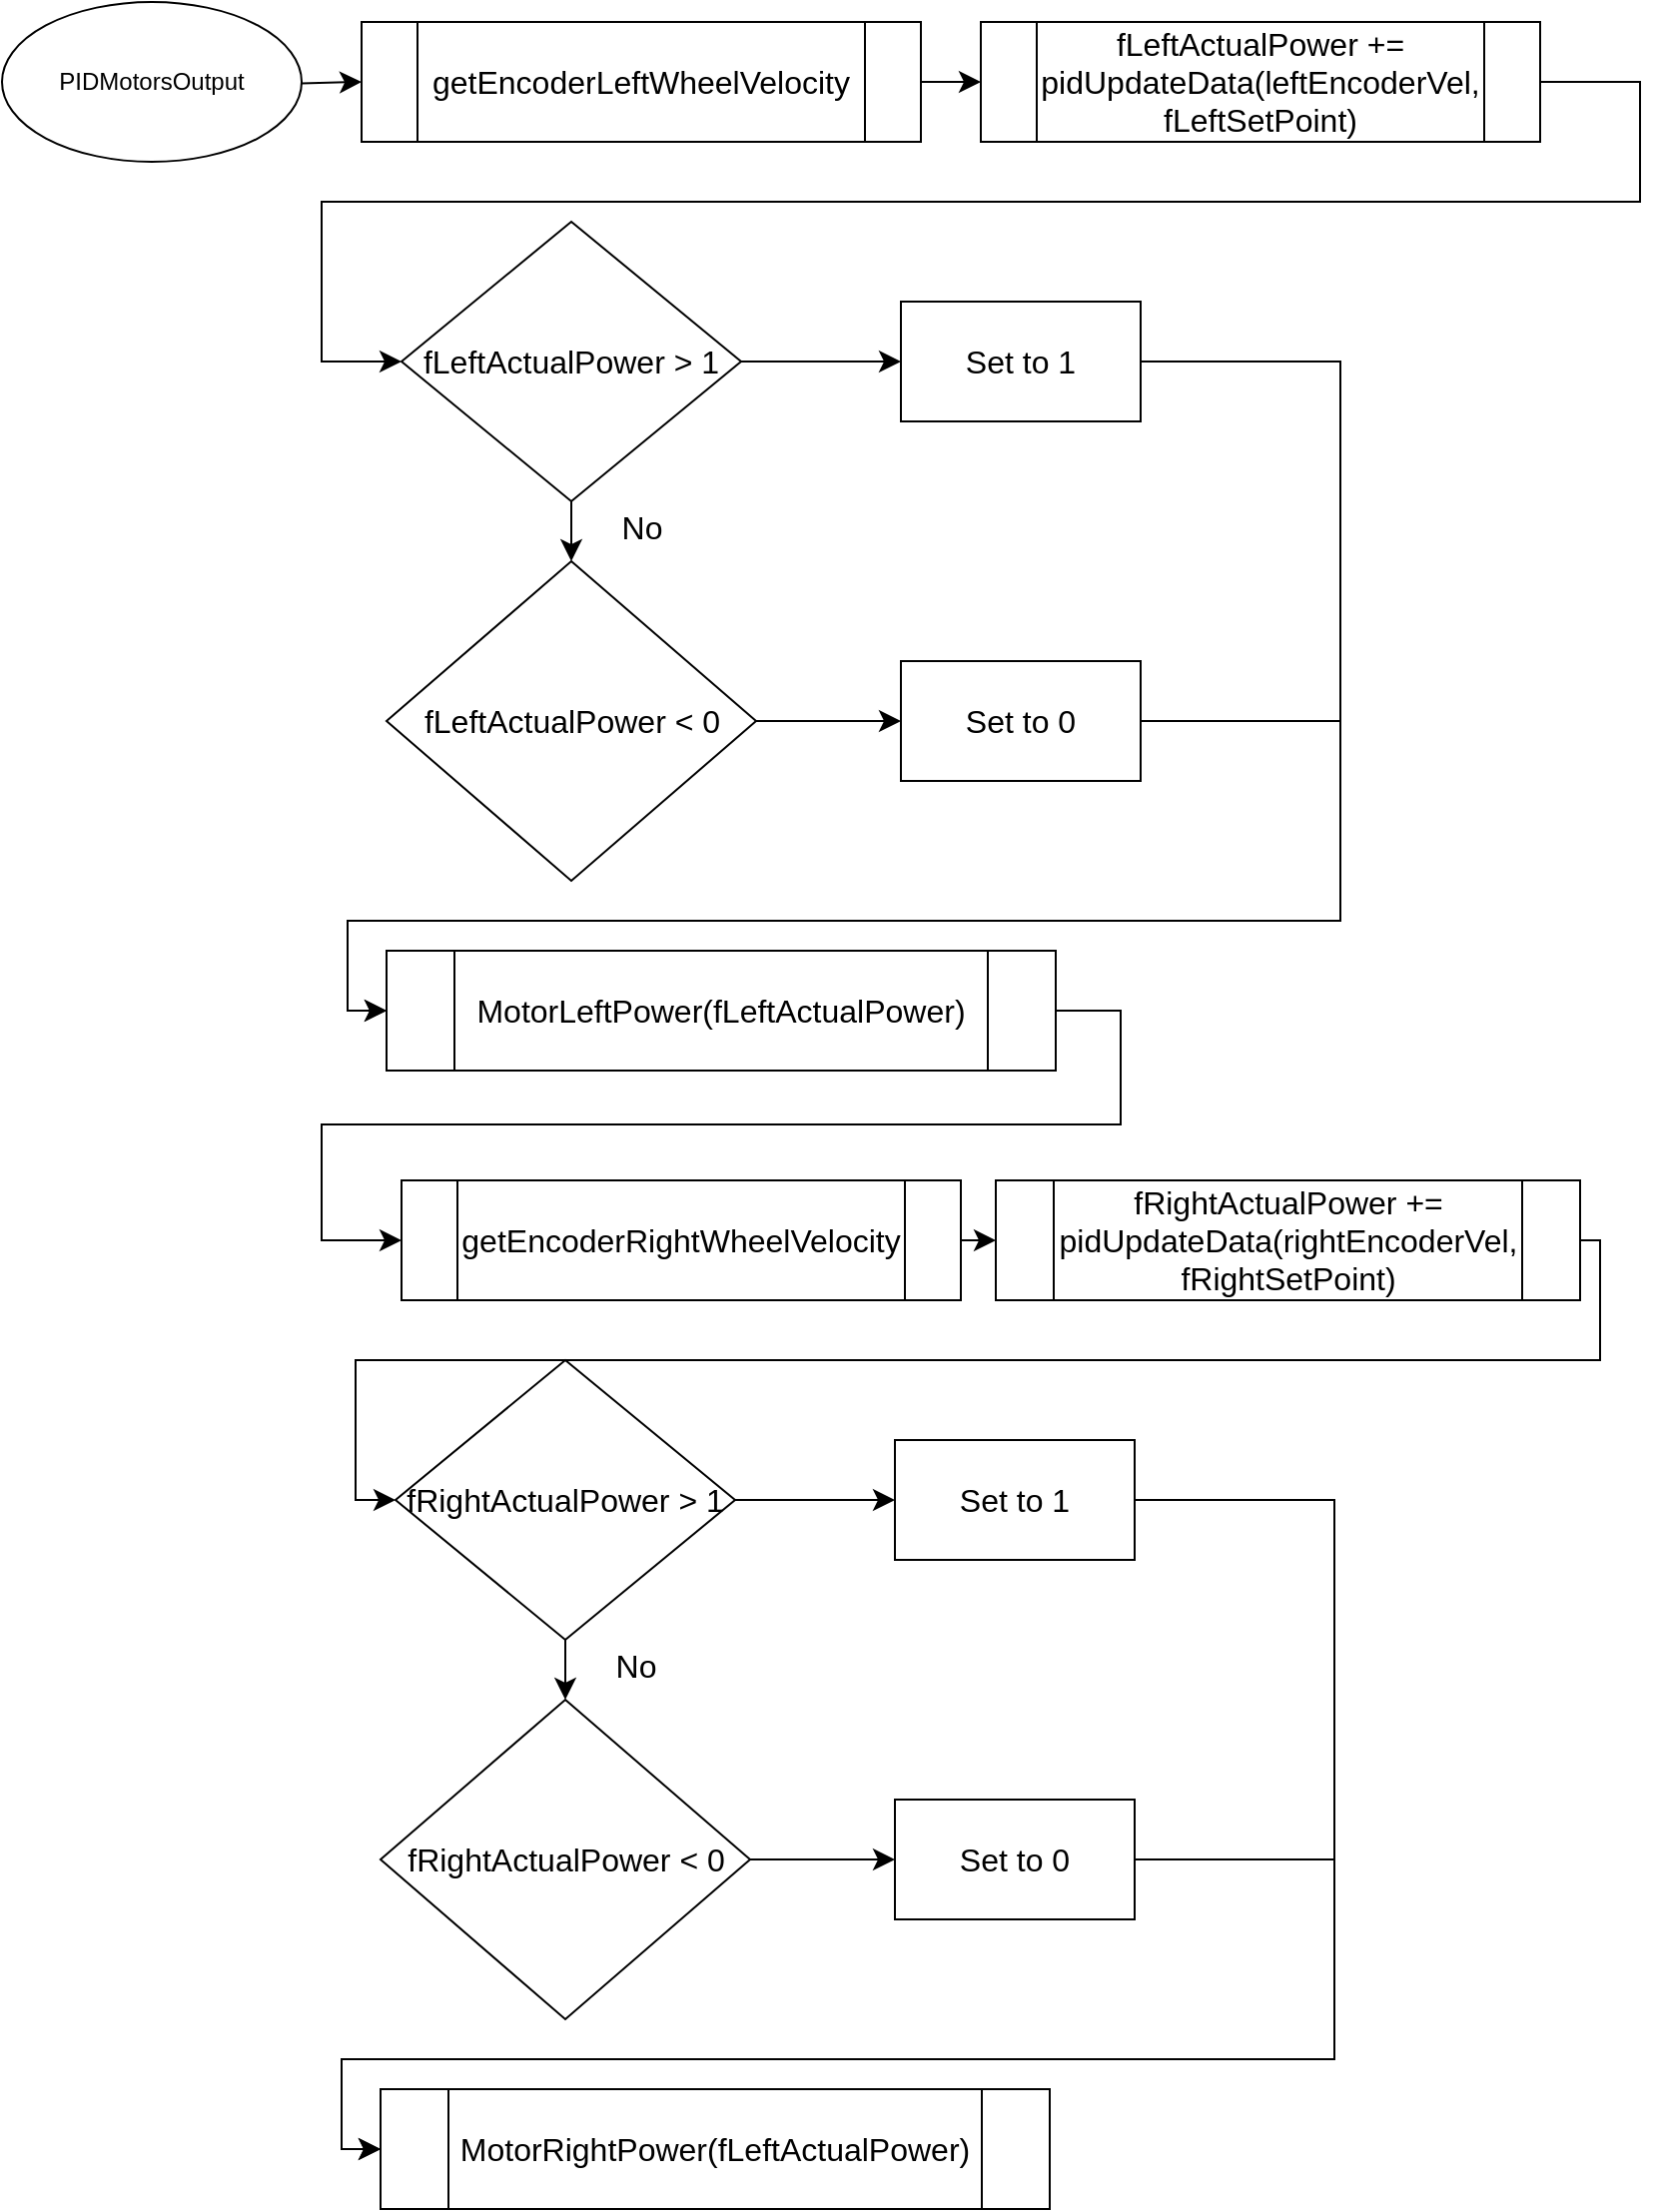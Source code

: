 <mxfile version="22.1.5" type="github">
  <diagram id="C5RBs43oDa-KdzZeNtuy" name="Page-1">
    <mxGraphModel dx="1969" dy="988" grid="1" gridSize="10" guides="1" tooltips="1" connect="1" arrows="1" fold="1" page="1" pageScale="1" pageWidth="827" pageHeight="1169" math="0" shadow="0">
      <root>
        <mxCell id="WIyWlLk6GJQsqaUBKTNV-0" />
        <mxCell id="WIyWlLk6GJQsqaUBKTNV-1" parent="WIyWlLk6GJQsqaUBKTNV-0" />
        <mxCell id="rC1ddEscW5owimFnQYFv-1" style="edgeStyle=none;curved=1;rounded=0;orthogonalLoop=1;jettySize=auto;html=1;entryX=0;entryY=0.5;entryDx=0;entryDy=0;fontSize=12;startSize=8;endSize=8;" edge="1" parent="WIyWlLk6GJQsqaUBKTNV-1" source="E0GmgQP-KoGzZXv8lp-d-9" target="rC1ddEscW5owimFnQYFv-8">
          <mxGeometry relative="1" as="geometry">
            <mxPoint x="250" y="90" as="targetPoint" />
          </mxGeometry>
        </mxCell>
        <mxCell id="E0GmgQP-KoGzZXv8lp-d-9" value="&lt;div&gt;PIDMotorsOutput&lt;/div&gt;" style="ellipse;whiteSpace=wrap;html=1;" parent="WIyWlLk6GJQsqaUBKTNV-1" vertex="1">
          <mxGeometry y="50" width="150" height="80" as="geometry" />
        </mxCell>
        <mxCell id="rC1ddEscW5owimFnQYFv-11" style="edgeStyle=none;curved=1;rounded=0;orthogonalLoop=1;jettySize=auto;html=1;entryX=0;entryY=0.5;entryDx=0;entryDy=0;fontSize=12;startSize=8;endSize=8;" edge="1" parent="WIyWlLk6GJQsqaUBKTNV-1" source="rC1ddEscW5owimFnQYFv-8" target="rC1ddEscW5owimFnQYFv-10">
          <mxGeometry relative="1" as="geometry" />
        </mxCell>
        <mxCell id="rC1ddEscW5owimFnQYFv-8" value="getEncoderLeftWheelVelocity" style="shape=process;whiteSpace=wrap;html=1;backgroundOutline=1;fontSize=16;" vertex="1" parent="WIyWlLk6GJQsqaUBKTNV-1">
          <mxGeometry x="180" y="60" width="280" height="60" as="geometry" />
        </mxCell>
        <mxCell id="rC1ddEscW5owimFnQYFv-20" style="edgeStyle=orthogonalEdgeStyle;rounded=0;orthogonalLoop=1;jettySize=auto;html=1;entryX=0;entryY=0.5;entryDx=0;entryDy=0;fontSize=12;startSize=8;endSize=8;exitX=1;exitY=0.5;exitDx=0;exitDy=0;" edge="1" parent="WIyWlLk6GJQsqaUBKTNV-1" source="rC1ddEscW5owimFnQYFv-10" target="rC1ddEscW5owimFnQYFv-24">
          <mxGeometry relative="1" as="geometry">
            <mxPoint x="180" y="200" as="targetPoint" />
            <Array as="points">
              <mxPoint x="820" y="90" />
              <mxPoint x="820" y="150" />
              <mxPoint x="160" y="150" />
              <mxPoint x="160" y="230" />
            </Array>
          </mxGeometry>
        </mxCell>
        <mxCell id="rC1ddEscW5owimFnQYFv-10" value="fLeftActualPower += pidUpdateData(leftEncoderVel, fLeftSetPoint)" style="shape=process;whiteSpace=wrap;html=1;backgroundOutline=1;fontSize=16;" vertex="1" parent="WIyWlLk6GJQsqaUBKTNV-1">
          <mxGeometry x="490" y="60" width="280" height="60" as="geometry" />
        </mxCell>
        <mxCell id="rC1ddEscW5owimFnQYFv-26" value="" style="edgeStyle=none;curved=1;rounded=0;orthogonalLoop=1;jettySize=auto;html=1;fontSize=12;startSize=8;endSize=8;" edge="1" parent="WIyWlLk6GJQsqaUBKTNV-1" source="rC1ddEscW5owimFnQYFv-24" target="rC1ddEscW5owimFnQYFv-25">
          <mxGeometry relative="1" as="geometry" />
        </mxCell>
        <mxCell id="rC1ddEscW5owimFnQYFv-31" value="" style="edgeStyle=none;curved=1;rounded=0;orthogonalLoop=1;jettySize=auto;html=1;fontSize=12;startSize=8;endSize=8;" edge="1" parent="WIyWlLk6GJQsqaUBKTNV-1" source="rC1ddEscW5owimFnQYFv-24" target="rC1ddEscW5owimFnQYFv-30">
          <mxGeometry relative="1" as="geometry" />
        </mxCell>
        <mxCell id="rC1ddEscW5owimFnQYFv-24" value="fLeftActualPower &amp;gt; 1" style="rhombus;whiteSpace=wrap;html=1;fontSize=16;" vertex="1" parent="WIyWlLk6GJQsqaUBKTNV-1">
          <mxGeometry x="200" y="160" width="170" height="140" as="geometry" />
        </mxCell>
        <mxCell id="rC1ddEscW5owimFnQYFv-40" style="edgeStyle=orthogonalEdgeStyle;rounded=0;orthogonalLoop=1;jettySize=auto;html=1;entryX=0;entryY=0.5;entryDx=0;entryDy=0;fontSize=12;startSize=8;endSize=8;" edge="1" parent="WIyWlLk6GJQsqaUBKTNV-1" source="rC1ddEscW5owimFnQYFv-25" target="rC1ddEscW5owimFnQYFv-39">
          <mxGeometry relative="1" as="geometry">
            <Array as="points">
              <mxPoint x="670" y="230" />
              <mxPoint x="670" y="510" />
              <mxPoint x="173" y="510" />
              <mxPoint x="173" y="555" />
            </Array>
          </mxGeometry>
        </mxCell>
        <mxCell id="rC1ddEscW5owimFnQYFv-25" value="Set to 1" style="whiteSpace=wrap;html=1;fontSize=16;" vertex="1" parent="WIyWlLk6GJQsqaUBKTNV-1">
          <mxGeometry x="450" y="200" width="120" height="60" as="geometry" />
        </mxCell>
        <mxCell id="rC1ddEscW5owimFnQYFv-33" value="" style="edgeStyle=none;curved=1;rounded=0;orthogonalLoop=1;jettySize=auto;html=1;fontSize=12;startSize=8;endSize=8;" edge="1" parent="WIyWlLk6GJQsqaUBKTNV-1" source="rC1ddEscW5owimFnQYFv-30" target="rC1ddEscW5owimFnQYFv-32">
          <mxGeometry relative="1" as="geometry" />
        </mxCell>
        <mxCell id="rC1ddEscW5owimFnQYFv-30" value="fLeftActualPower &amp;lt; 0" style="rhombus;whiteSpace=wrap;html=1;fontSize=16;" vertex="1" parent="WIyWlLk6GJQsqaUBKTNV-1">
          <mxGeometry x="192.5" y="330" width="185" height="160" as="geometry" />
        </mxCell>
        <mxCell id="rC1ddEscW5owimFnQYFv-41" style="edgeStyle=orthogonalEdgeStyle;rounded=0;orthogonalLoop=1;jettySize=auto;html=1;entryX=0;entryY=0.5;entryDx=0;entryDy=0;fontSize=12;startSize=8;endSize=8;" edge="1" parent="WIyWlLk6GJQsqaUBKTNV-1" source="rC1ddEscW5owimFnQYFv-32" target="rC1ddEscW5owimFnQYFv-39">
          <mxGeometry relative="1" as="geometry">
            <Array as="points">
              <mxPoint x="670" y="410" />
              <mxPoint x="670" y="510" />
              <mxPoint x="173" y="510" />
              <mxPoint x="173" y="555" />
            </Array>
          </mxGeometry>
        </mxCell>
        <mxCell id="rC1ddEscW5owimFnQYFv-32" value="Set to 0" style="whiteSpace=wrap;html=1;fontSize=16;" vertex="1" parent="WIyWlLk6GJQsqaUBKTNV-1">
          <mxGeometry x="450" y="380" width="120" height="60" as="geometry" />
        </mxCell>
        <mxCell id="rC1ddEscW5owimFnQYFv-34" value="No" style="text;html=1;align=center;verticalAlign=middle;resizable=0;points=[];autosize=1;strokeColor=none;fillColor=none;fontSize=16;" vertex="1" parent="WIyWlLk6GJQsqaUBKTNV-1">
          <mxGeometry x="300" y="298" width="40" height="30" as="geometry" />
        </mxCell>
        <mxCell id="rC1ddEscW5owimFnQYFv-36" style="edgeStyle=none;curved=1;rounded=0;orthogonalLoop=1;jettySize=auto;html=1;entryX=0;entryY=0.5;entryDx=0;entryDy=0;fontSize=12;startSize=8;endSize=8;" edge="1" parent="WIyWlLk6GJQsqaUBKTNV-1" source="rC1ddEscW5owimFnQYFv-37" target="rC1ddEscW5owimFnQYFv-38">
          <mxGeometry relative="1" as="geometry" />
        </mxCell>
        <mxCell id="rC1ddEscW5owimFnQYFv-37" value="getEncoderRightWheelVelocity" style="shape=process;whiteSpace=wrap;html=1;backgroundOutline=1;fontSize=16;" vertex="1" parent="WIyWlLk6GJQsqaUBKTNV-1">
          <mxGeometry x="200" y="640" width="280" height="60" as="geometry" />
        </mxCell>
        <mxCell id="rC1ddEscW5owimFnQYFv-54" style="edgeStyle=orthogonalEdgeStyle;rounded=0;orthogonalLoop=1;jettySize=auto;html=1;entryX=0;entryY=0.5;entryDx=0;entryDy=0;fontSize=12;startSize=8;endSize=8;" edge="1" parent="WIyWlLk6GJQsqaUBKTNV-1" source="rC1ddEscW5owimFnQYFv-38" target="rC1ddEscW5owimFnQYFv-45">
          <mxGeometry relative="1" as="geometry">
            <Array as="points">
              <mxPoint x="800" y="670" />
              <mxPoint x="800" y="730" />
              <mxPoint x="177" y="730" />
              <mxPoint x="177" y="800" />
            </Array>
          </mxGeometry>
        </mxCell>
        <mxCell id="rC1ddEscW5owimFnQYFv-38" value="fRightActualPower += pidUpdateData(rightEncoderVel, fRightSetPoint)" style="shape=process;whiteSpace=wrap;html=1;backgroundOutline=1;fontSize=16;" vertex="1" parent="WIyWlLk6GJQsqaUBKTNV-1">
          <mxGeometry x="497.5" y="640" width="292.5" height="60" as="geometry" />
        </mxCell>
        <mxCell id="rC1ddEscW5owimFnQYFv-42" style="edgeStyle=orthogonalEdgeStyle;rounded=0;orthogonalLoop=1;jettySize=auto;html=1;entryX=0;entryY=0.5;entryDx=0;entryDy=0;fontSize=12;startSize=8;endSize=8;" edge="1" parent="WIyWlLk6GJQsqaUBKTNV-1" source="rC1ddEscW5owimFnQYFv-39" target="rC1ddEscW5owimFnQYFv-37">
          <mxGeometry relative="1" as="geometry">
            <Array as="points">
              <mxPoint x="560" y="555" />
              <mxPoint x="560" y="612" />
              <mxPoint x="160" y="612" />
              <mxPoint x="160" y="670" />
            </Array>
          </mxGeometry>
        </mxCell>
        <mxCell id="rC1ddEscW5owimFnQYFv-39" value="MotorLeftPower(fLeftActualPower)" style="shape=process;whiteSpace=wrap;html=1;backgroundOutline=1;fontSize=16;" vertex="1" parent="WIyWlLk6GJQsqaUBKTNV-1">
          <mxGeometry x="192.5" y="525" width="335" height="60" as="geometry" />
        </mxCell>
        <mxCell id="rC1ddEscW5owimFnQYFv-43" value="" style="edgeStyle=none;curved=1;rounded=0;orthogonalLoop=1;jettySize=auto;html=1;fontSize=12;startSize=8;endSize=8;" edge="1" parent="WIyWlLk6GJQsqaUBKTNV-1" source="rC1ddEscW5owimFnQYFv-45" target="rC1ddEscW5owimFnQYFv-47">
          <mxGeometry relative="1" as="geometry" />
        </mxCell>
        <mxCell id="rC1ddEscW5owimFnQYFv-44" value="" style="edgeStyle=none;curved=1;rounded=0;orthogonalLoop=1;jettySize=auto;html=1;fontSize=12;startSize=8;endSize=8;" edge="1" parent="WIyWlLk6GJQsqaUBKTNV-1" source="rC1ddEscW5owimFnQYFv-45" target="rC1ddEscW5owimFnQYFv-49">
          <mxGeometry relative="1" as="geometry" />
        </mxCell>
        <mxCell id="rC1ddEscW5owimFnQYFv-45" value="fRightActualPower &amp;gt; 1" style="rhombus;whiteSpace=wrap;html=1;fontSize=16;" vertex="1" parent="WIyWlLk6GJQsqaUBKTNV-1">
          <mxGeometry x="197" y="730" width="170" height="140" as="geometry" />
        </mxCell>
        <mxCell id="rC1ddEscW5owimFnQYFv-46" style="edgeStyle=orthogonalEdgeStyle;rounded=0;orthogonalLoop=1;jettySize=auto;html=1;entryX=0;entryY=0.5;entryDx=0;entryDy=0;fontSize=12;startSize=8;endSize=8;" edge="1" parent="WIyWlLk6GJQsqaUBKTNV-1" source="rC1ddEscW5owimFnQYFv-47" target="rC1ddEscW5owimFnQYFv-53">
          <mxGeometry relative="1" as="geometry">
            <Array as="points">
              <mxPoint x="667" y="800" />
              <mxPoint x="667" y="1080" />
              <mxPoint x="170" y="1080" />
              <mxPoint x="170" y="1125" />
            </Array>
          </mxGeometry>
        </mxCell>
        <mxCell id="rC1ddEscW5owimFnQYFv-47" value="Set to 1" style="whiteSpace=wrap;html=1;fontSize=16;" vertex="1" parent="WIyWlLk6GJQsqaUBKTNV-1">
          <mxGeometry x="447" y="770" width="120" height="60" as="geometry" />
        </mxCell>
        <mxCell id="rC1ddEscW5owimFnQYFv-48" value="" style="edgeStyle=none;curved=1;rounded=0;orthogonalLoop=1;jettySize=auto;html=1;fontSize=12;startSize=8;endSize=8;" edge="1" parent="WIyWlLk6GJQsqaUBKTNV-1" source="rC1ddEscW5owimFnQYFv-49" target="rC1ddEscW5owimFnQYFv-51">
          <mxGeometry relative="1" as="geometry" />
        </mxCell>
        <mxCell id="rC1ddEscW5owimFnQYFv-49" value="fRightActualPower &amp;lt; 0" style="rhombus;whiteSpace=wrap;html=1;fontSize=16;" vertex="1" parent="WIyWlLk6GJQsqaUBKTNV-1">
          <mxGeometry x="189.5" y="900" width="185" height="160" as="geometry" />
        </mxCell>
        <mxCell id="rC1ddEscW5owimFnQYFv-50" style="edgeStyle=orthogonalEdgeStyle;rounded=0;orthogonalLoop=1;jettySize=auto;html=1;entryX=0;entryY=0.5;entryDx=0;entryDy=0;fontSize=12;startSize=8;endSize=8;" edge="1" parent="WIyWlLk6GJQsqaUBKTNV-1" source="rC1ddEscW5owimFnQYFv-51" target="rC1ddEscW5owimFnQYFv-53">
          <mxGeometry relative="1" as="geometry">
            <Array as="points">
              <mxPoint x="667" y="980" />
              <mxPoint x="667" y="1080" />
              <mxPoint x="170" y="1080" />
              <mxPoint x="170" y="1125" />
            </Array>
          </mxGeometry>
        </mxCell>
        <mxCell id="rC1ddEscW5owimFnQYFv-51" value="Set to 0" style="whiteSpace=wrap;html=1;fontSize=16;" vertex="1" parent="WIyWlLk6GJQsqaUBKTNV-1">
          <mxGeometry x="447" y="950" width="120" height="60" as="geometry" />
        </mxCell>
        <mxCell id="rC1ddEscW5owimFnQYFv-52" value="No" style="text;html=1;align=center;verticalAlign=middle;resizable=0;points=[];autosize=1;strokeColor=none;fillColor=none;fontSize=16;" vertex="1" parent="WIyWlLk6GJQsqaUBKTNV-1">
          <mxGeometry x="297" y="868" width="40" height="30" as="geometry" />
        </mxCell>
        <mxCell id="rC1ddEscW5owimFnQYFv-53" value="MotorRightPower(fLeftActualPower)" style="shape=process;whiteSpace=wrap;html=1;backgroundOutline=1;fontSize=16;" vertex="1" parent="WIyWlLk6GJQsqaUBKTNV-1">
          <mxGeometry x="189.5" y="1095" width="335" height="60" as="geometry" />
        </mxCell>
      </root>
    </mxGraphModel>
  </diagram>
</mxfile>
